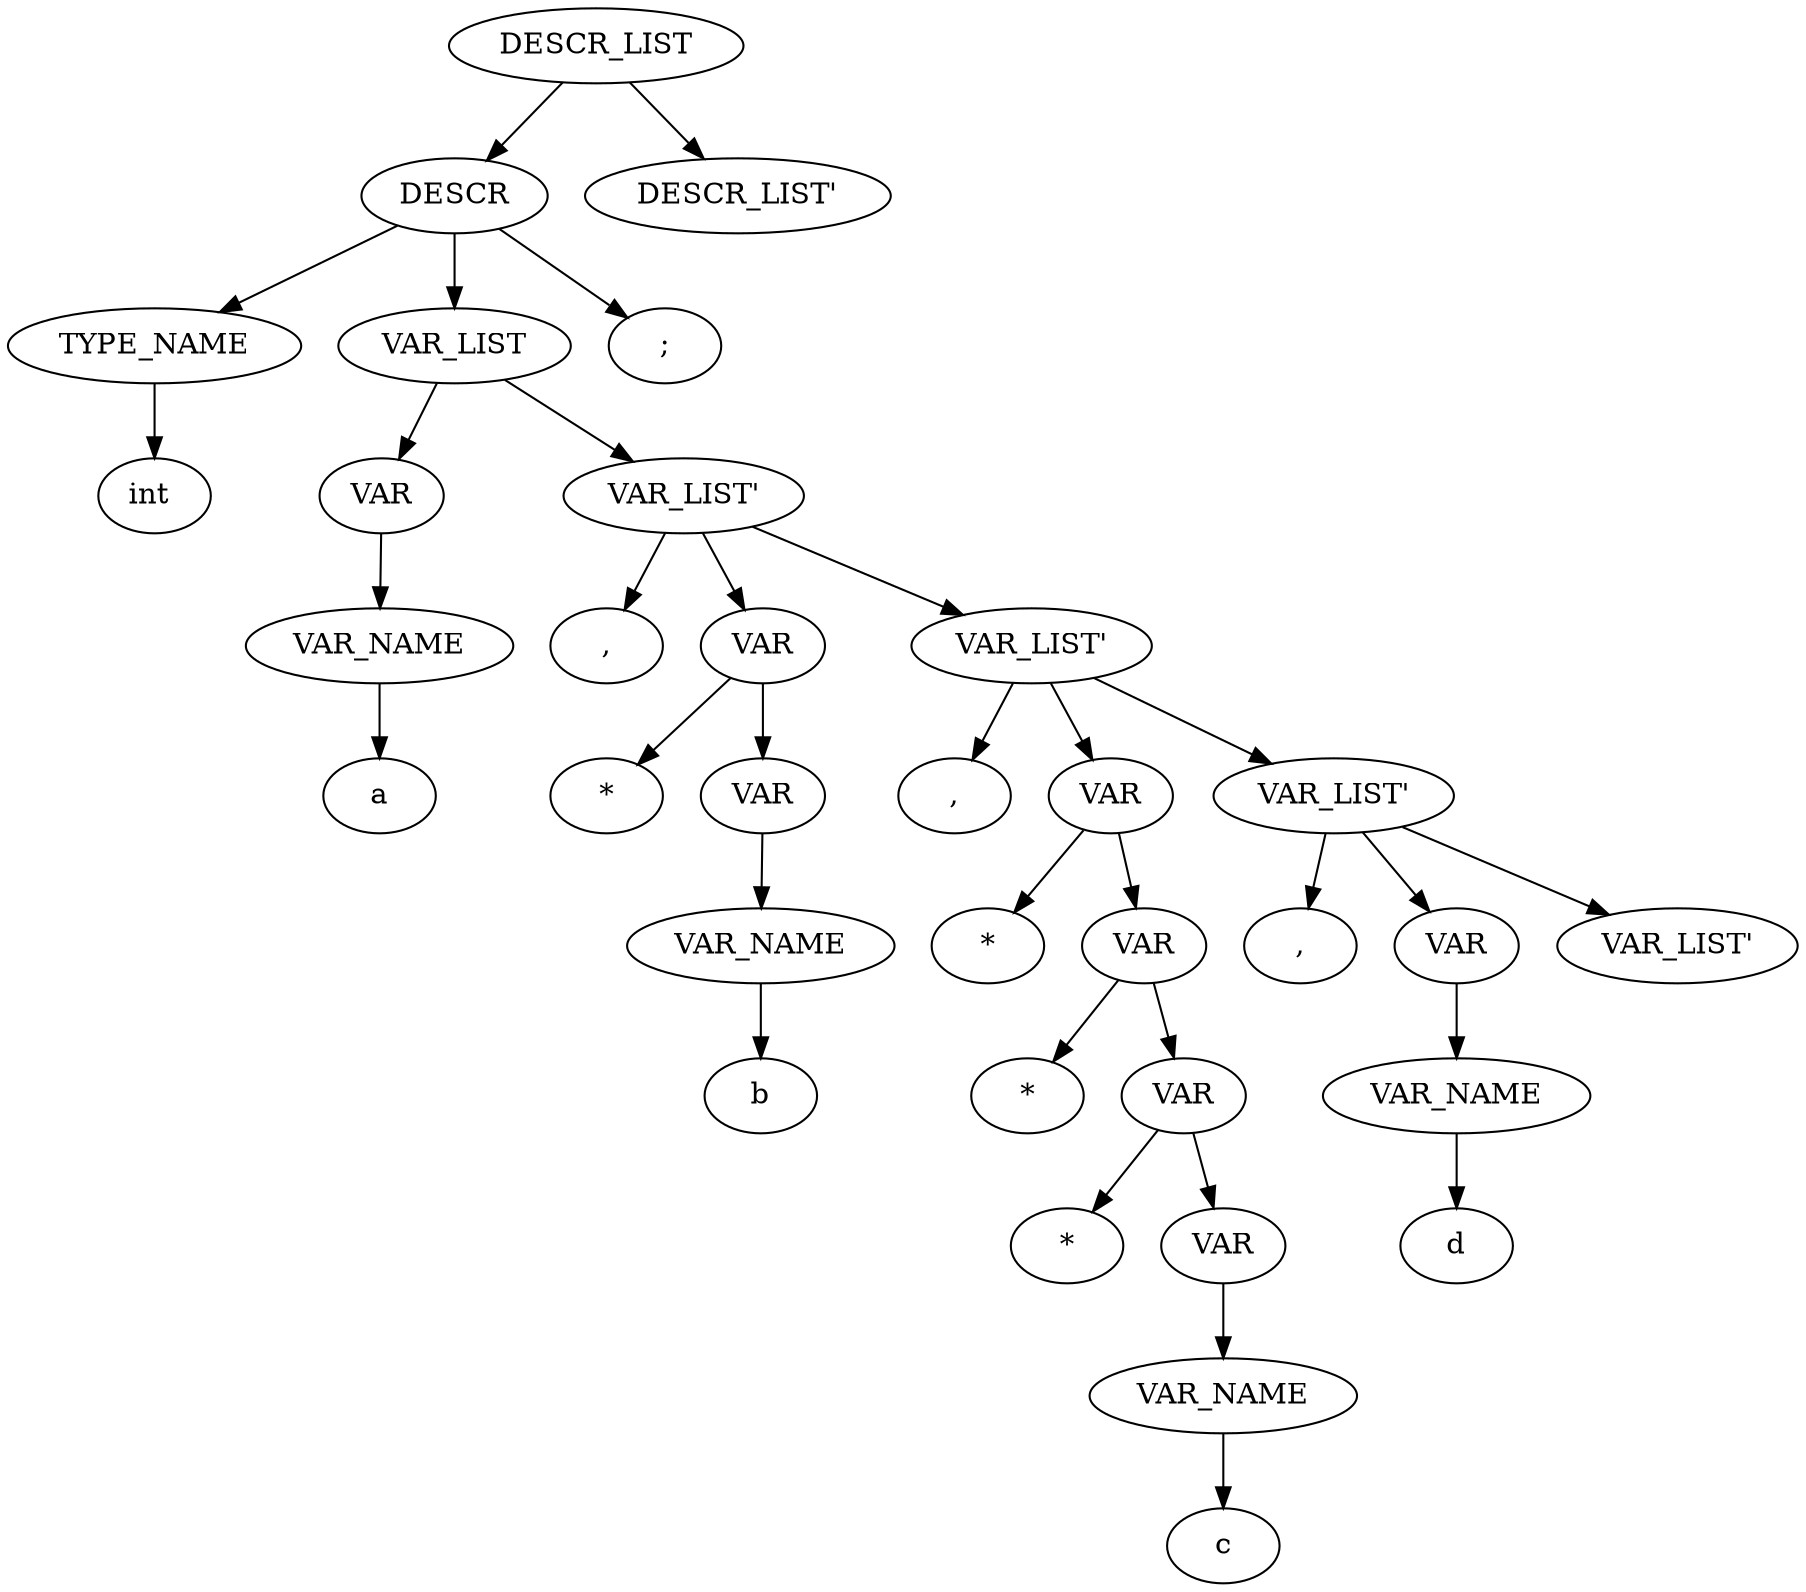 digraph {
1[label = "int "]
2[label = "TYPE_NAME"]
2 -> 1;
3[label = "DESCR"]
3 -> 2;
4[label = "a"]
5[label = "VAR_NAME"]
5 -> 4;
6[label = "VAR"]
6 -> 5;
7[label = "VAR_LIST"]
7 -> 6;
8[label = ","]
9[label = "VAR_LIST'"]
9 -> 8;
10[label = "*"]
11[label = "VAR"]
11 -> 10;
12[label = "b"]
13[label = "VAR_NAME"]
13 -> 12;
14[label = "VAR"]
14 -> 13;
11 -> 14;
9 -> 11;
15[label = ","]
16[label = "VAR_LIST'"]
16 -> 15;
17[label = "*"]
18[label = "VAR"]
18 -> 17;
19[label = "*"]
20[label = "VAR"]
20 -> 19;
21[label = "*"]
22[label = "VAR"]
22 -> 21;
23[label = "c"]
24[label = "VAR_NAME"]
24 -> 23;
25[label = "VAR"]
25 -> 24;
22 -> 25;
20 -> 22;
18 -> 20;
16 -> 18;
26[label = ","]
27[label = "VAR_LIST'"]
27 -> 26;
28[label = "d"]
29[label = "VAR_NAME"]
29 -> 28;
30[label = "VAR"]
30 -> 29;
27 -> 30;
31[label = "VAR_LIST'"]
27 -> 31;
16 -> 27;
9 -> 16;
7 -> 9;
3 -> 7;
32[label = ";"]
3 -> 32;
33[label = "DESCR_LIST"]
33 -> 3;
34[label = "DESCR_LIST'"]
33 -> 34;
}